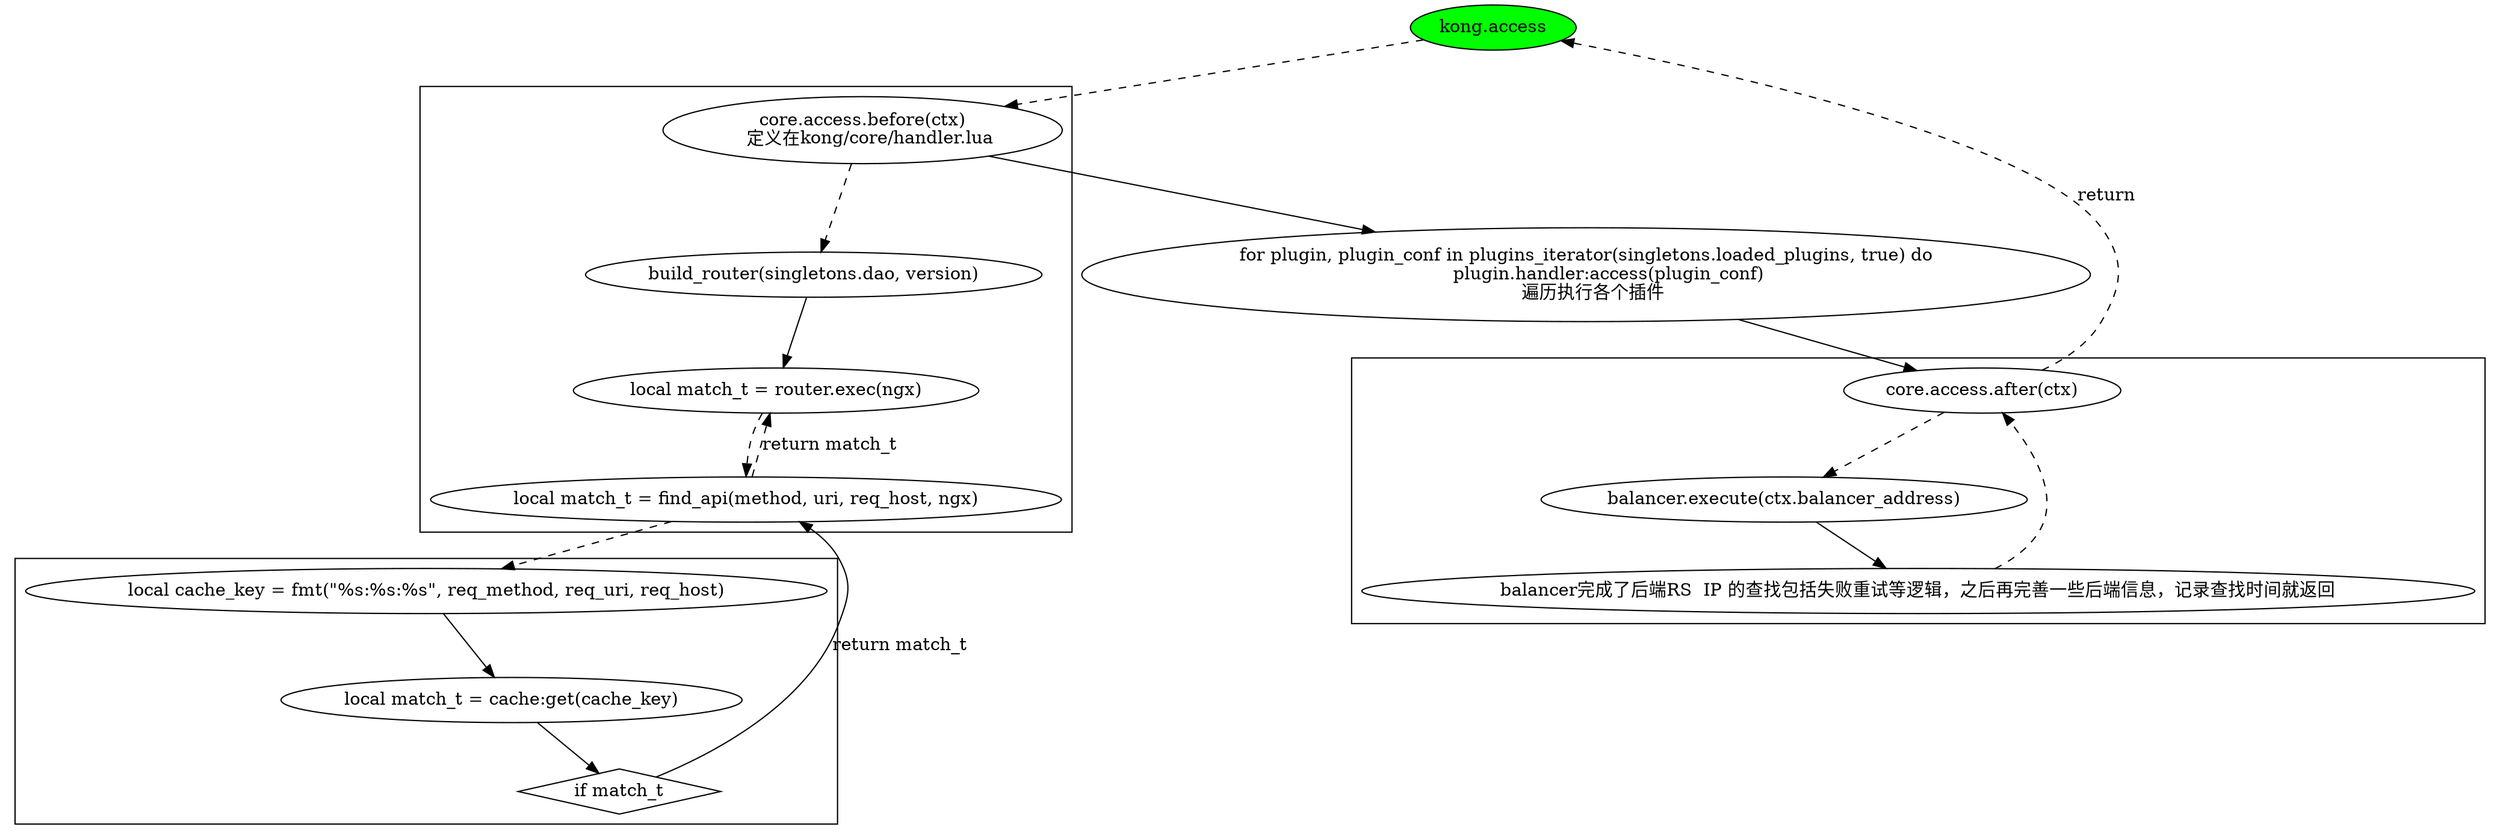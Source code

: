 digraph {
    "kong.access"[style=filled, fillcolor=green];
    "kong.access"->
    "core.access.before(ctx)
    定义在kong/core/handler.lua"[style=dashed];
    "core.access.before(ctx)
    定义在kong/core/handler.lua"->
    "for plugin, plugin_conf in plugins_iterator(singletons.loaded_plugins, true) do
        plugin.handler:access(plugin_conf)
    遍历执行各个插件";
    "for plugin, plugin_conf in plugins_iterator(singletons.loaded_plugins, true) do
        plugin.handler:access(plugin_conf)
    遍历执行各个插件" -> "core.access.after(ctx)";
    "core.access.after(ctx)"->"kong.access"[style=dashed, label=return];

subgraph cluster_access_before {
    "core.access.before(ctx)
    定义在kong/core/handler.lua"
    ->"build_router(singletons.dao, version)"[style=dashed];
    "build_router(singletons.dao, version)"->"local match_t = router.exec(ngx)";
    "local match_t = router.exec(ngx)"->"local match_t = find_api(method, uri, req_host, ngx)"[style=dashed];
    "local match_t = find_api(method, uri, req_host, ngx)"->"local match_t = router.exec(ngx)"[style=dashed,label="return match_t"];
}

subgraph cluster_find_api {
    "if match_t"[shape=diamond];
    "local match_t = find_api(method, uri, req_host, ngx)"->"local cache_key = fmt(\"%s:%s:%s\", req_method, req_uri, req_host)"[style=dashed];
    "local cache_key = fmt(\"%s:%s:%s\", req_method, req_uri, req_host)"->"local match_t = cache:get(cache_key)";
    "local match_t = cache:get(cache_key)"->"if match_t";
    "if match_t"->"local match_t = find_api(method, uri, req_host, ngx)"[label="return match_t"];
}

subgraph cluster_access_after {
    "core.access.after(ctx)"->"balancer.execute(ctx.balancer_address)"[style=dashed];
    "balancer.execute(ctx.balancer_address)"->
    "balancer完成了后端RS  IP 的查找包括失败重试等逻辑，之后再完善一些后端信息，记录查找时间就返回";
    "balancer完成了后端RS  IP 的查找包括失败重试等逻辑，之后再完善一些后端信息，记录查找时间就返回"->
    "core.access.after(ctx)"[style=dashed];
}
}
